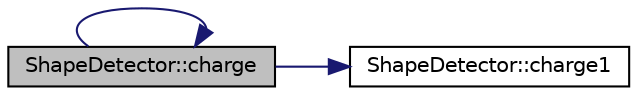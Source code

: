 digraph "ShapeDetector::charge"
{
 // LATEX_PDF_SIZE
  edge [fontname="Helvetica",fontsize="10",labelfontname="Helvetica",labelfontsize="10"];
  node [fontname="Helvetica",fontsize="10",shape=record];
  rankdir="LR";
  Node1 [label="ShapeDetector::charge",height=0.2,width=0.4,color="black", fillcolor="grey75", style="filled", fontcolor="black",tooltip=" "];
  Node1 -> Node1 [color="midnightblue",fontsize="10",style="solid",fontname="Helvetica"];
  Node1 -> Node2 [color="midnightblue",fontsize="10",style="solid",fontname="Helvetica"];
  Node2 [label="ShapeDetector::charge1",height=0.2,width=0.4,color="black", fillcolor="white", style="filled",URL="$class_shape_detector.html#ad839f2d75d2dda4ed068cf31dded74d8",tooltip=" "];
}
